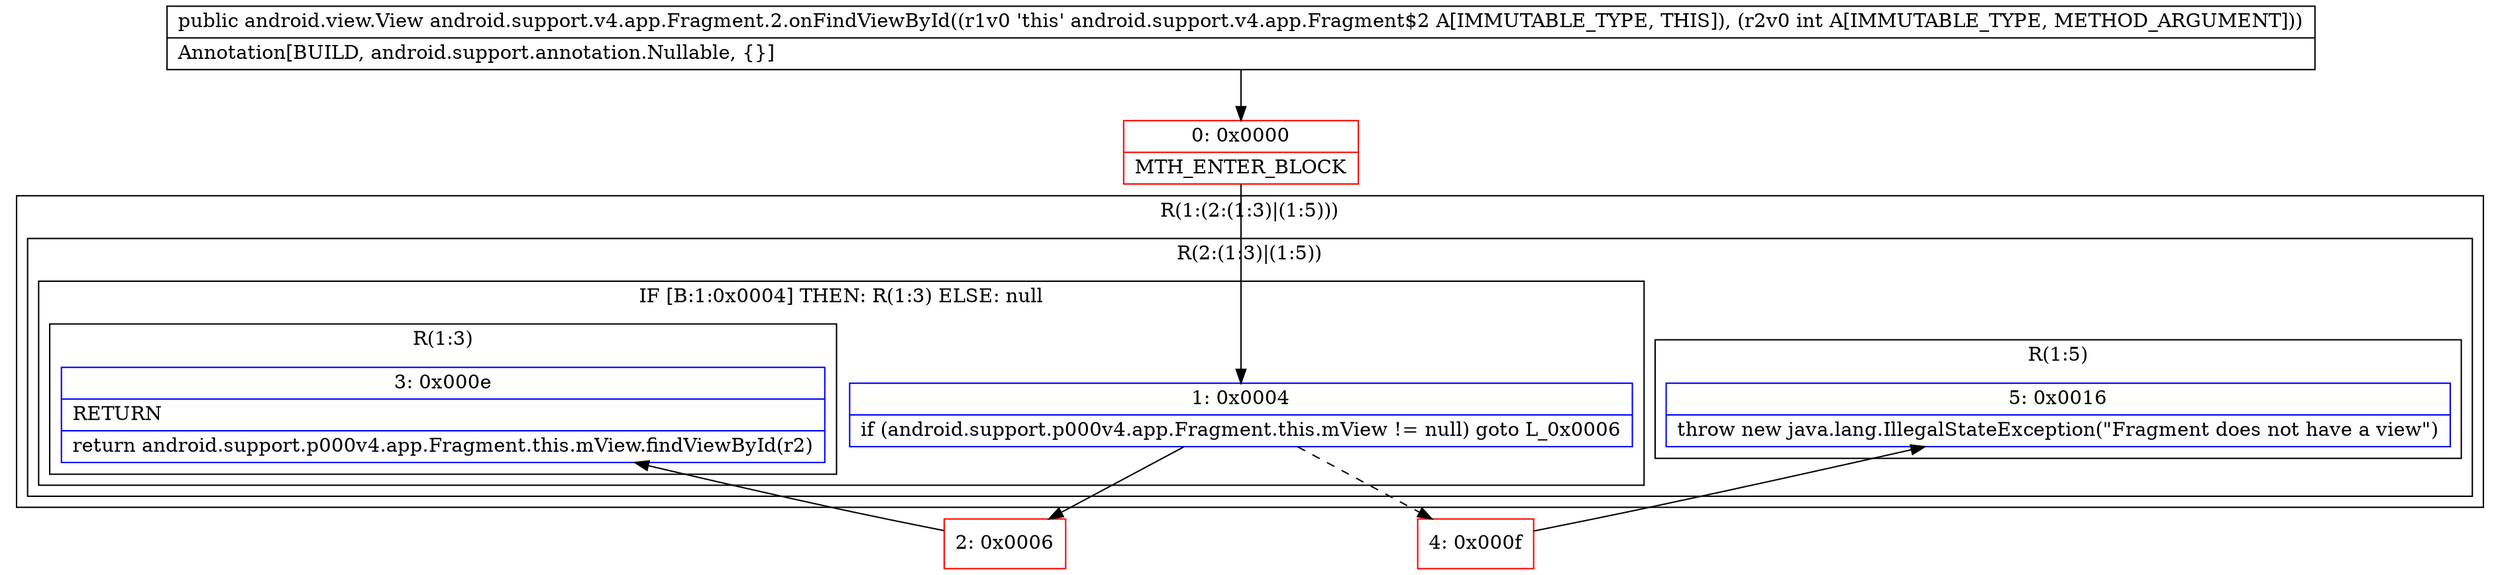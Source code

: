 digraph "CFG forandroid.support.v4.app.Fragment.2.onFindViewById(I)Landroid\/view\/View;" {
subgraph cluster_Region_1774475630 {
label = "R(1:(2:(1:3)|(1:5)))";
node [shape=record,color=blue];
subgraph cluster_Region_792782248 {
label = "R(2:(1:3)|(1:5))";
node [shape=record,color=blue];
subgraph cluster_IfRegion_2057835679 {
label = "IF [B:1:0x0004] THEN: R(1:3) ELSE: null";
node [shape=record,color=blue];
Node_1 [shape=record,label="{1\:\ 0x0004|if (android.support.p000v4.app.Fragment.this.mView != null) goto L_0x0006\l}"];
subgraph cluster_Region_1895199134 {
label = "R(1:3)";
node [shape=record,color=blue];
Node_3 [shape=record,label="{3\:\ 0x000e|RETURN\l|return android.support.p000v4.app.Fragment.this.mView.findViewById(r2)\l}"];
}
}
subgraph cluster_Region_993151431 {
label = "R(1:5)";
node [shape=record,color=blue];
Node_5 [shape=record,label="{5\:\ 0x0016|throw new java.lang.IllegalStateException(\"Fragment does not have a view\")\l}"];
}
}
}
Node_0 [shape=record,color=red,label="{0\:\ 0x0000|MTH_ENTER_BLOCK\l}"];
Node_2 [shape=record,color=red,label="{2\:\ 0x0006}"];
Node_4 [shape=record,color=red,label="{4\:\ 0x000f}"];
MethodNode[shape=record,label="{public android.view.View android.support.v4.app.Fragment.2.onFindViewById((r1v0 'this' android.support.v4.app.Fragment$2 A[IMMUTABLE_TYPE, THIS]), (r2v0 int A[IMMUTABLE_TYPE, METHOD_ARGUMENT]))  | Annotation[BUILD, android.support.annotation.Nullable, \{\}]\l}"];
MethodNode -> Node_0;
Node_1 -> Node_2;
Node_1 -> Node_4[style=dashed];
Node_0 -> Node_1;
Node_2 -> Node_3;
Node_4 -> Node_5;
}

